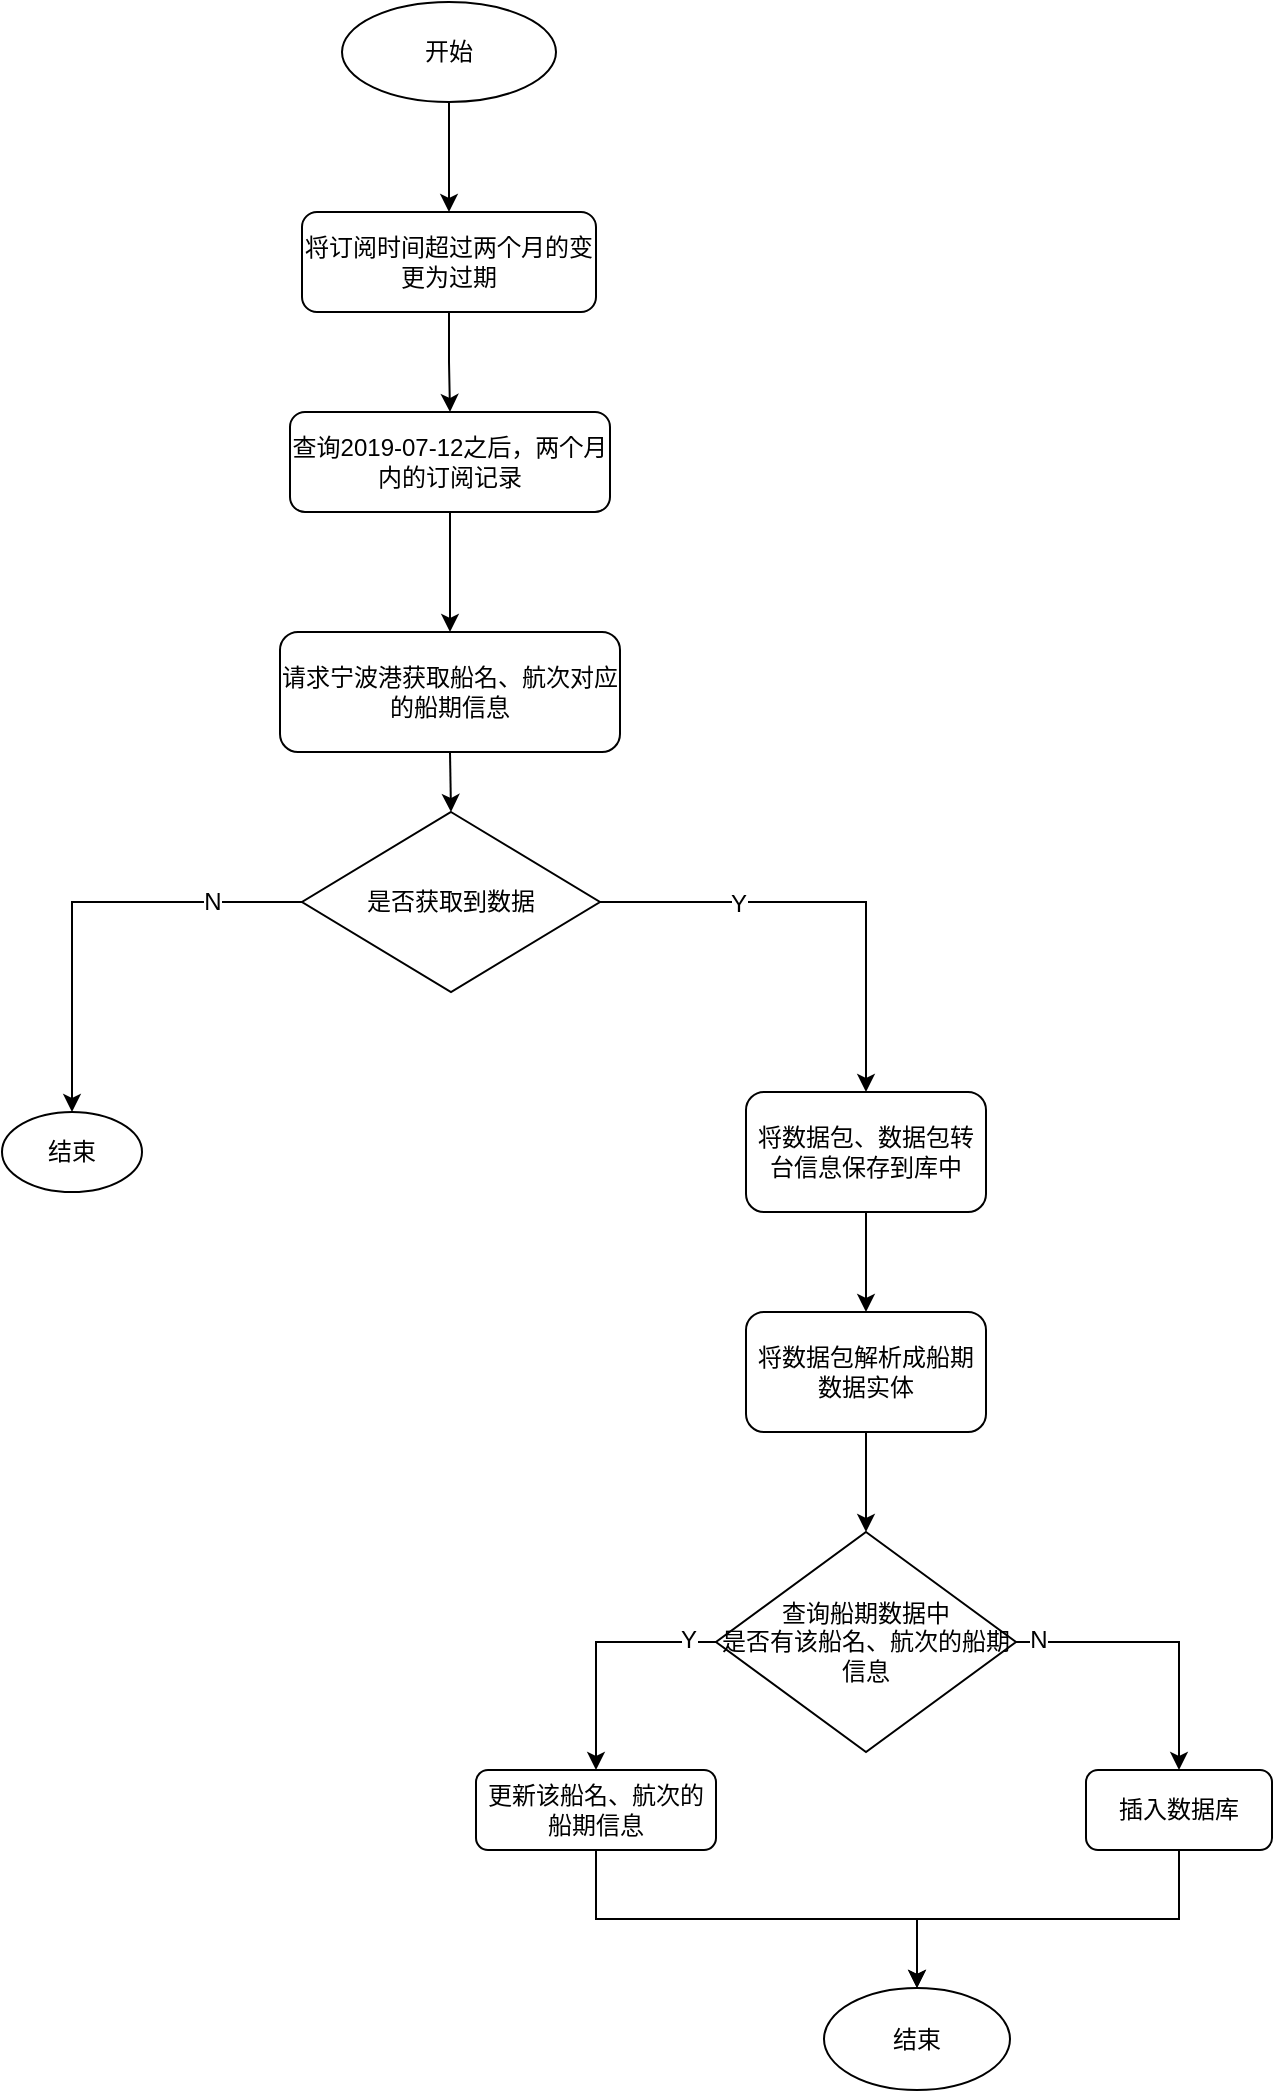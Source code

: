 <mxfile pages="1" version="11.2.3" type="github"><diagram id="UC5taDcCtuRdhGNRhd1G" name="第 1 页"><mxGraphModel dx="1422" dy="764" grid="1" gridSize="10" guides="1" tooltips="1" connect="1" arrows="1" fold="1" page="1" pageScale="1" pageWidth="827" pageHeight="1169" math="0" shadow="0"><root><mxCell id="0"/><mxCell id="1" parent="0"/><mxCell id="6GaAYBSWkLkXJ4KhmY-w-5" style="edgeStyle=orthogonalEdgeStyle;rounded=0;orthogonalLoop=1;jettySize=auto;html=1;exitX=0.5;exitY=1;exitDx=0;exitDy=0;entryX=0.5;entryY=0;entryDx=0;entryDy=0;" edge="1" parent="1" source="6GaAYBSWkLkXJ4KhmY-w-1" target="6GaAYBSWkLkXJ4KhmY-w-2"><mxGeometry relative="1" as="geometry"/></mxCell><mxCell id="6GaAYBSWkLkXJ4KhmY-w-1" value="开始" style="ellipse;whiteSpace=wrap;html=1;" vertex="1" parent="1"><mxGeometry x="360" y="45" width="107" height="50" as="geometry"/></mxCell><mxCell id="6GaAYBSWkLkXJ4KhmY-w-6" style="edgeStyle=orthogonalEdgeStyle;rounded=0;orthogonalLoop=1;jettySize=auto;html=1;exitX=0.5;exitY=1;exitDx=0;exitDy=0;" edge="1" parent="1" source="6GaAYBSWkLkXJ4KhmY-w-2" target="6GaAYBSWkLkXJ4KhmY-w-3"><mxGeometry relative="1" as="geometry"/></mxCell><mxCell id="6GaAYBSWkLkXJ4KhmY-w-2" value="将订阅时间超过两个月的变更为过期" style="rounded=1;whiteSpace=wrap;html=1;" vertex="1" parent="1"><mxGeometry x="340" y="150" width="147" height="50" as="geometry"/></mxCell><mxCell id="6GaAYBSWkLkXJ4KhmY-w-8" style="edgeStyle=orthogonalEdgeStyle;rounded=0;orthogonalLoop=1;jettySize=auto;html=1;exitX=0.5;exitY=1;exitDx=0;exitDy=0;entryX=0.5;entryY=0;entryDx=0;entryDy=0;" edge="1" parent="1" source="6GaAYBSWkLkXJ4KhmY-w-3" target="6GaAYBSWkLkXJ4KhmY-w-7"><mxGeometry relative="1" as="geometry"/></mxCell><mxCell id="6GaAYBSWkLkXJ4KhmY-w-3" value="查询2019-07-12之后，两个月内的订阅记录" style="rounded=1;whiteSpace=wrap;html=1;" vertex="1" parent="1"><mxGeometry x="334" y="250" width="160" height="50" as="geometry"/></mxCell><mxCell id="6GaAYBSWkLkXJ4KhmY-w-11" style="edgeStyle=orthogonalEdgeStyle;rounded=0;orthogonalLoop=1;jettySize=auto;html=1;exitX=0.5;exitY=1;exitDx=0;exitDy=0;entryX=0.5;entryY=0;entryDx=0;entryDy=0;" edge="1" parent="1" source="6GaAYBSWkLkXJ4KhmY-w-7" target="6GaAYBSWkLkXJ4KhmY-w-9"><mxGeometry relative="1" as="geometry"/></mxCell><mxCell id="6GaAYBSWkLkXJ4KhmY-w-7" value="请求宁波港获取船名、航次对应的船期信息" style="rounded=1;whiteSpace=wrap;html=1;" vertex="1" parent="1"><mxGeometry x="329" y="360" width="170" height="60" as="geometry"/></mxCell><mxCell id="6GaAYBSWkLkXJ4KhmY-w-14" style="edgeStyle=orthogonalEdgeStyle;rounded=0;orthogonalLoop=1;jettySize=auto;html=1;exitX=0;exitY=0.5;exitDx=0;exitDy=0;entryX=0.5;entryY=0;entryDx=0;entryDy=0;" edge="1" parent="1" source="6GaAYBSWkLkXJ4KhmY-w-9" target="6GaAYBSWkLkXJ4KhmY-w-13"><mxGeometry relative="1" as="geometry"/></mxCell><mxCell id="6GaAYBSWkLkXJ4KhmY-w-15" value="N" style="text;html=1;resizable=0;points=[];align=center;verticalAlign=middle;labelBackgroundColor=#ffffff;" vertex="1" connectable="0" parent="6GaAYBSWkLkXJ4KhmY-w-14"><mxGeometry x="-0.585" relative="1" as="geometry"><mxPoint as="offset"/></mxGeometry></mxCell><mxCell id="6GaAYBSWkLkXJ4KhmY-w-17" style="edgeStyle=orthogonalEdgeStyle;rounded=0;orthogonalLoop=1;jettySize=auto;html=1;exitX=1;exitY=0.5;exitDx=0;exitDy=0;entryX=0.5;entryY=0;entryDx=0;entryDy=0;" edge="1" parent="1" source="6GaAYBSWkLkXJ4KhmY-w-9" target="6GaAYBSWkLkXJ4KhmY-w-16"><mxGeometry relative="1" as="geometry"/></mxCell><mxCell id="6GaAYBSWkLkXJ4KhmY-w-18" value="Y" style="text;html=1;resizable=0;points=[];align=center;verticalAlign=middle;labelBackgroundColor=#ffffff;" vertex="1" connectable="0" parent="6GaAYBSWkLkXJ4KhmY-w-17"><mxGeometry x="-0.401" y="-1" relative="1" as="geometry"><mxPoint as="offset"/></mxGeometry></mxCell><mxCell id="6GaAYBSWkLkXJ4KhmY-w-9" value="是否获取到数据" style="rhombus;whiteSpace=wrap;html=1;" vertex="1" parent="1"><mxGeometry x="340" y="450" width="149" height="90" as="geometry"/></mxCell><mxCell id="6GaAYBSWkLkXJ4KhmY-w-13" value="结束" style="ellipse;whiteSpace=wrap;html=1;" vertex="1" parent="1"><mxGeometry x="190" y="600" width="70" height="40" as="geometry"/></mxCell><mxCell id="6GaAYBSWkLkXJ4KhmY-w-21" style="edgeStyle=orthogonalEdgeStyle;rounded=0;orthogonalLoop=1;jettySize=auto;html=1;exitX=0.5;exitY=1;exitDx=0;exitDy=0;entryX=0.5;entryY=0;entryDx=0;entryDy=0;" edge="1" parent="1" source="6GaAYBSWkLkXJ4KhmY-w-16" target="6GaAYBSWkLkXJ4KhmY-w-20"><mxGeometry relative="1" as="geometry"/></mxCell><mxCell id="6GaAYBSWkLkXJ4KhmY-w-16" value="将数据包、数据包转台信息保存到库中" style="rounded=1;whiteSpace=wrap;html=1;" vertex="1" parent="1"><mxGeometry x="562" y="590" width="120" height="60" as="geometry"/></mxCell><mxCell id="6GaAYBSWkLkXJ4KhmY-w-23" style="edgeStyle=orthogonalEdgeStyle;rounded=0;orthogonalLoop=1;jettySize=auto;html=1;exitX=0.5;exitY=1;exitDx=0;exitDy=0;entryX=0.5;entryY=0;entryDx=0;entryDy=0;" edge="1" parent="1" source="6GaAYBSWkLkXJ4KhmY-w-20" target="6GaAYBSWkLkXJ4KhmY-w-22"><mxGeometry relative="1" as="geometry"/></mxCell><mxCell id="6GaAYBSWkLkXJ4KhmY-w-20" value="将数据包解析成船期数据实体" style="rounded=1;whiteSpace=wrap;html=1;" vertex="1" parent="1"><mxGeometry x="562" y="700" width="120" height="60" as="geometry"/></mxCell><mxCell id="6GaAYBSWkLkXJ4KhmY-w-35" style="edgeStyle=orthogonalEdgeStyle;rounded=0;orthogonalLoop=1;jettySize=auto;html=1;exitX=0;exitY=0.5;exitDx=0;exitDy=0;entryX=0.5;entryY=0;entryDx=0;entryDy=0;" edge="1" parent="1" source="6GaAYBSWkLkXJ4KhmY-w-22" target="6GaAYBSWkLkXJ4KhmY-w-26"><mxGeometry relative="1" as="geometry"/></mxCell><mxCell id="6GaAYBSWkLkXJ4KhmY-w-36" value="Y" style="text;html=1;resizable=0;points=[];align=center;verticalAlign=middle;labelBackgroundColor=#ffffff;" vertex="1" connectable="0" parent="6GaAYBSWkLkXJ4KhmY-w-35"><mxGeometry x="-0.774" y="-1" relative="1" as="geometry"><mxPoint as="offset"/></mxGeometry></mxCell><mxCell id="6GaAYBSWkLkXJ4KhmY-w-38" style="edgeStyle=orthogonalEdgeStyle;rounded=0;orthogonalLoop=1;jettySize=auto;html=1;exitX=1;exitY=0.5;exitDx=0;exitDy=0;entryX=0.5;entryY=0;entryDx=0;entryDy=0;" edge="1" parent="1" source="6GaAYBSWkLkXJ4KhmY-w-22" target="6GaAYBSWkLkXJ4KhmY-w-25"><mxGeometry relative="1" as="geometry"/></mxCell><mxCell id="6GaAYBSWkLkXJ4KhmY-w-39" value="N" style="text;html=1;resizable=0;points=[];align=center;verticalAlign=middle;labelBackgroundColor=#ffffff;" vertex="1" connectable="0" parent="6GaAYBSWkLkXJ4KhmY-w-38"><mxGeometry x="-0.849" y="1" relative="1" as="geometry"><mxPoint as="offset"/></mxGeometry></mxCell><mxCell id="6GaAYBSWkLkXJ4KhmY-w-22" value="查询船期数据中&lt;br&gt;是否有该船名、航次的船期信息" style="rhombus;whiteSpace=wrap;html=1;" vertex="1" parent="1"><mxGeometry x="547" y="810" width="150" height="110" as="geometry"/></mxCell><mxCell id="6GaAYBSWkLkXJ4KhmY-w-33" style="edgeStyle=orthogonalEdgeStyle;rounded=0;orthogonalLoop=1;jettySize=auto;html=1;exitX=0.5;exitY=1;exitDx=0;exitDy=0;entryX=0.5;entryY=0;entryDx=0;entryDy=0;" edge="1" parent="1" source="6GaAYBSWkLkXJ4KhmY-w-25" target="6GaAYBSWkLkXJ4KhmY-w-31"><mxGeometry relative="1" as="geometry"/></mxCell><mxCell id="6GaAYBSWkLkXJ4KhmY-w-25" value="插入数据库" style="rounded=1;whiteSpace=wrap;html=1;" vertex="1" parent="1"><mxGeometry x="732" y="929" width="93" height="40" as="geometry"/></mxCell><mxCell id="6GaAYBSWkLkXJ4KhmY-w-32" style="edgeStyle=orthogonalEdgeStyle;rounded=0;orthogonalLoop=1;jettySize=auto;html=1;exitX=0.5;exitY=1;exitDx=0;exitDy=0;entryX=0.5;entryY=0;entryDx=0;entryDy=0;" edge="1" parent="1" source="6GaAYBSWkLkXJ4KhmY-w-26" target="6GaAYBSWkLkXJ4KhmY-w-31"><mxGeometry relative="1" as="geometry"/></mxCell><mxCell id="6GaAYBSWkLkXJ4KhmY-w-26" value="更新该船名、航次的船期信息" style="rounded=1;whiteSpace=wrap;html=1;" vertex="1" parent="1"><mxGeometry x="427" y="929" width="120" height="40" as="geometry"/></mxCell><mxCell id="6GaAYBSWkLkXJ4KhmY-w-31" value="结束" style="ellipse;whiteSpace=wrap;html=1;" vertex="1" parent="1"><mxGeometry x="601" y="1038" width="93" height="51" as="geometry"/></mxCell></root></mxGraphModel></diagram></mxfile>
